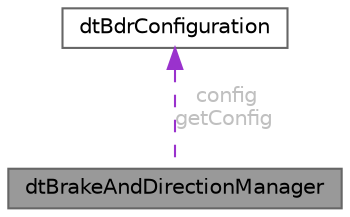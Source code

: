 digraph "dtBrakeAndDirectionManager"
{
 // LATEX_PDF_SIZE
  bgcolor="transparent";
  edge [fontname=Helvetica,fontsize=10,labelfontname=Helvetica,labelfontsize=10];
  node [fontname=Helvetica,fontsize=10,shape=box,height=0.2,width=0.4];
  Node1 [id="Node000001",label="dtBrakeAndDirectionManager",height=0.2,width=0.4,color="gray40", fillcolor="grey60", style="filled", fontcolor="black",tooltip="Component base class for Brake and Direction Manager."];
  Node2 -> Node1 [id="edge1_Node000001_Node000002",dir="back",color="darkorchid3",style="dashed",tooltip=" ",label=" config\ngetConfig",fontcolor="grey" ];
  Node2 [id="Node000002",label="dtBdrConfiguration",height=0.2,width=0.4,color="gray40", fillcolor="white", style="filled",URL="$structdt_bdr_configuration.html",tooltip="Configuration structure for Brake and Direction Manager."];
}
